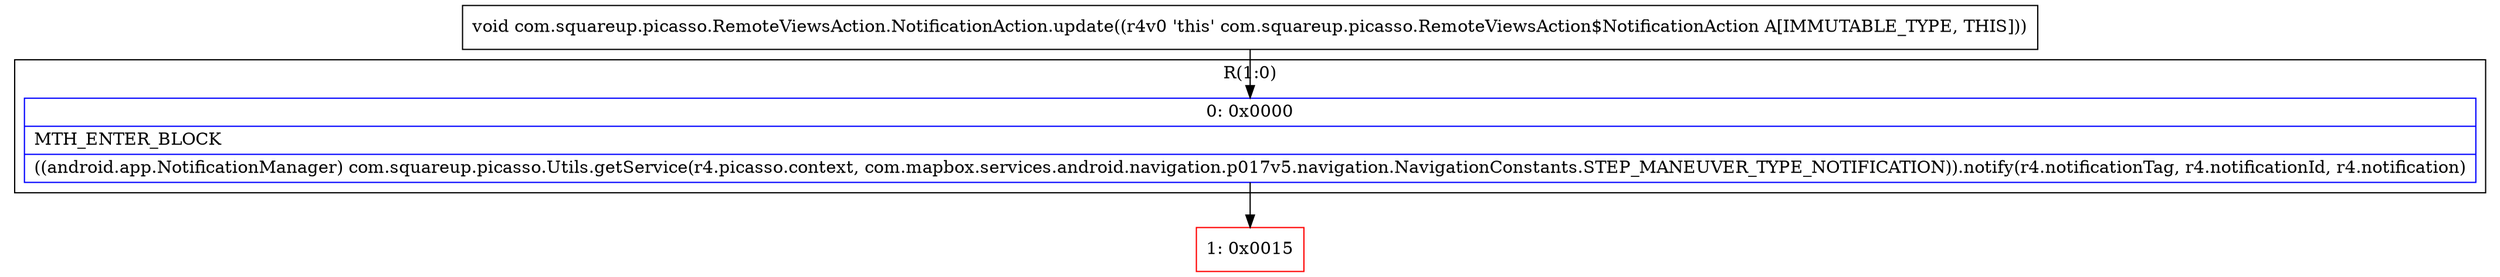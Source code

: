 digraph "CFG forcom.squareup.picasso.RemoteViewsAction.NotificationAction.update()V" {
subgraph cluster_Region_1985685778 {
label = "R(1:0)";
node [shape=record,color=blue];
Node_0 [shape=record,label="{0\:\ 0x0000|MTH_ENTER_BLOCK\l|((android.app.NotificationManager) com.squareup.picasso.Utils.getService(r4.picasso.context, com.mapbox.services.android.navigation.p017v5.navigation.NavigationConstants.STEP_MANEUVER_TYPE_NOTIFICATION)).notify(r4.notificationTag, r4.notificationId, r4.notification)\l}"];
}
Node_1 [shape=record,color=red,label="{1\:\ 0x0015}"];
MethodNode[shape=record,label="{void com.squareup.picasso.RemoteViewsAction.NotificationAction.update((r4v0 'this' com.squareup.picasso.RemoteViewsAction$NotificationAction A[IMMUTABLE_TYPE, THIS])) }"];
MethodNode -> Node_0;
Node_0 -> Node_1;
}

